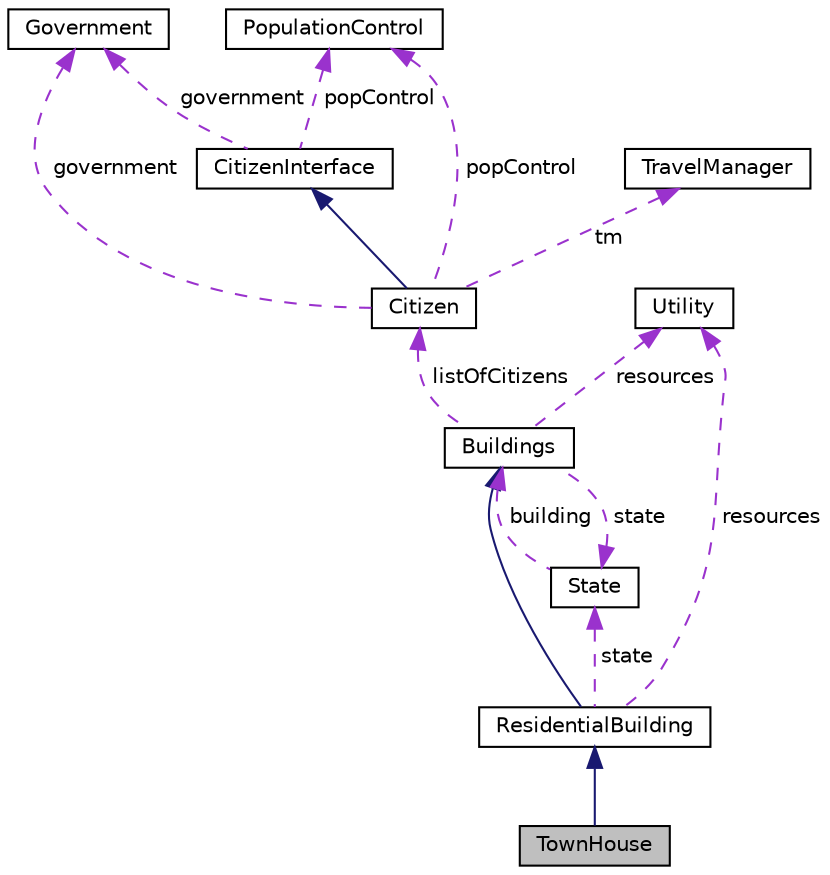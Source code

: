 digraph "TownHouse"
{
 // LATEX_PDF_SIZE
  edge [fontname="Helvetica",fontsize="10",labelfontname="Helvetica",labelfontsize="10"];
  node [fontname="Helvetica",fontsize="10",shape=record];
  Node1 [label="TownHouse",height=0.2,width=0.4,color="black", fillcolor="grey75", style="filled", fontcolor="black",tooltip="Represents a townhouse, a type of residential building."];
  Node2 -> Node1 [dir="back",color="midnightblue",fontsize="10",style="solid",fontname="Helvetica"];
  Node2 [label="ResidentialBuilding",height=0.2,width=0.4,color="black", fillcolor="white", style="filled",URL="$classResidentialBuilding.html",tooltip="Abstract class representing a residential building, inheriting from Buildings."];
  Node3 -> Node2 [dir="back",color="midnightblue",fontsize="10",style="solid",fontname="Helvetica"];
  Node3 [label="Buildings",height=0.2,width=0.4,color="black", fillcolor="white", style="filled",URL="$classBuildings.html",tooltip="Abstract base class representing a building with basic utilities and resource requirements."];
  Node4 -> Node3 [dir="back",color="darkorchid3",fontsize="10",style="dashed",label=" listOfCitizens" ,fontname="Helvetica"];
  Node4 [label="Citizen",height=0.2,width=0.4,color="black", fillcolor="white", style="filled",URL="$classCitizen.html",tooltip="Represents a citizen in the government system."];
  Node5 -> Node4 [dir="back",color="midnightblue",fontsize="10",style="solid",fontname="Helvetica"];
  Node5 [label="CitizenInterface",height=0.2,width=0.4,color="black", fillcolor="white", style="filled",URL="$classCitizenInterface.html",tooltip="An abstract base class that defines the interface for Citizen components."];
  Node6 -> Node5 [dir="back",color="darkorchid3",fontsize="10",style="dashed",label=" government" ,fontname="Helvetica"];
  Node6 [label="Government",height=0.2,width=0.4,color="black", fillcolor="white", style="filled",URL="$classGovernment.html",tooltip="Base class for government sectors implementing Observer pattern for citizen notifications."];
  Node7 -> Node5 [dir="back",color="darkorchid3",fontsize="10",style="dashed",label=" popControl" ,fontname="Helvetica"];
  Node7 [label="PopulationControl",height=0.2,width=0.4,color="black", fillcolor="white", style="filled",URL="$classPopulationControl.html",tooltip="Class for managing population dynamics in a city."];
  Node6 -> Node4 [dir="back",color="darkorchid3",fontsize="10",style="dashed",label=" government" ,fontname="Helvetica"];
  Node8 -> Node4 [dir="back",color="darkorchid3",fontsize="10",style="dashed",label=" tm" ,fontname="Helvetica"];
  Node8 [label="TravelManager",height=0.2,width=0.4,color="black", fillcolor="white", style="filled",URL="$classTravelManager.html",tooltip=" "];
  Node7 -> Node4 [dir="back",color="darkorchid3",fontsize="10",style="dashed",label=" popControl" ,fontname="Helvetica"];
  Node9 -> Node3 [dir="back",color="darkorchid3",fontsize="10",style="dashed",label=" resources" ,fontname="Helvetica"];
  Node9 [label="Utility",height=0.2,width=0.4,color="black", fillcolor="white", style="filled",URL="$classUtility.html",tooltip=" "];
  Node10 -> Node3 [dir="back",color="darkorchid3",fontsize="10",style="dashed",label=" state" ,fontname="Helvetica"];
  Node10 [label="State",height=0.2,width=0.4,color="black", fillcolor="white", style="filled",URL="$classState.html",tooltip="Abstract class representing the state of a building."];
  Node3 -> Node10 [dir="back",color="darkorchid3",fontsize="10",style="dashed",label=" building" ,fontname="Helvetica"];
  Node9 -> Node2 [dir="back",color="darkorchid3",fontsize="10",style="dashed",label=" resources" ,fontname="Helvetica"];
  Node10 -> Node2 [dir="back",color="darkorchid3",fontsize="10",style="dashed",label=" state" ,fontname="Helvetica"];
}
